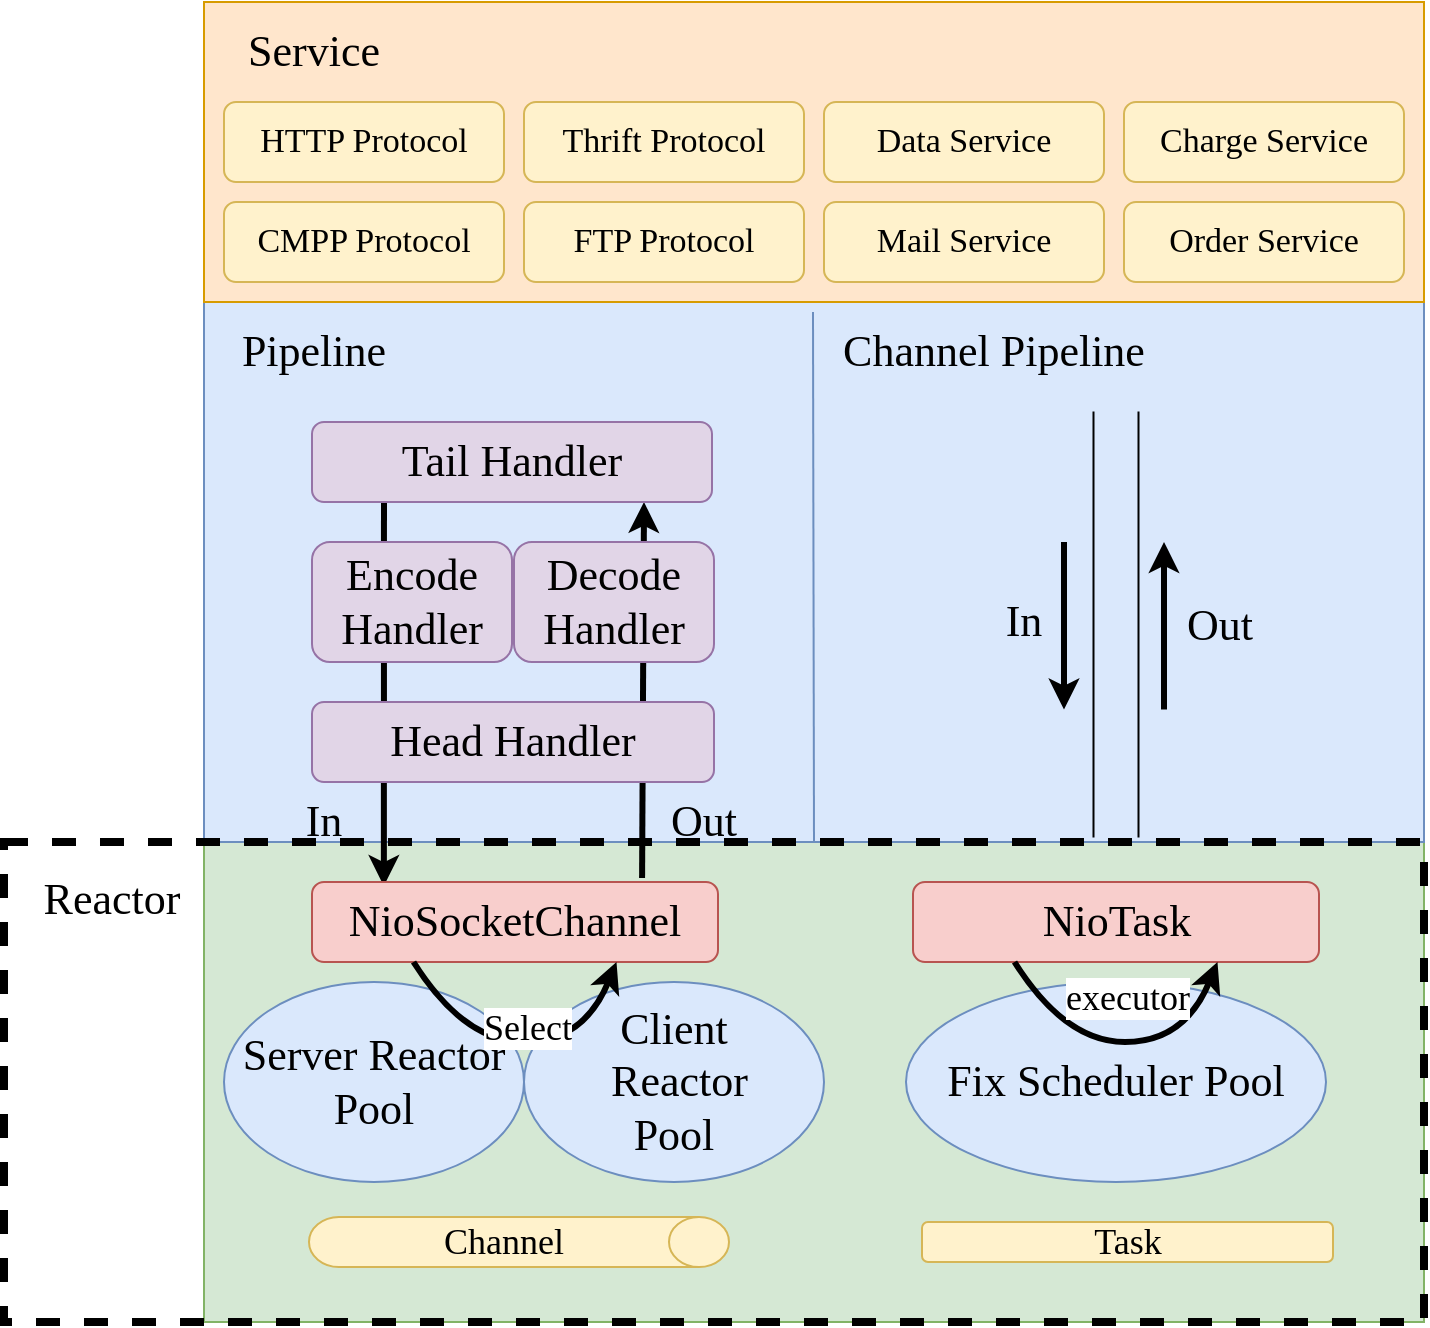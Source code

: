 <mxfile version="13.9.5" type="device"><diagram id="zxQRtrbyuLJYFAok5IOd" name="第 1 页"><mxGraphModel dx="1086" dy="817" grid="1" gridSize="10" guides="1" tooltips="1" connect="1" arrows="1" fold="1" page="1" pageScale="1" pageWidth="827" pageHeight="1169" math="0" shadow="0"><root><mxCell id="0"/><mxCell id="1" parent="0"/><mxCell id="WFUtu3ADxRlzrnhC9n4q-33" value="" style="rounded=0;whiteSpace=wrap;html=1;fontFamily=Comic Sans MS;fontSize=22;fillColor=#d5e8d4;strokeColor=#82b366;" vertex="1" parent="1"><mxGeometry x="150" y="580" width="610" height="240" as="geometry"/></mxCell><mxCell id="WFUtu3ADxRlzrnhC9n4q-2" value="" style="rounded=0;whiteSpace=wrap;html=1;fillColor=#dae8fc;strokeColor=#6c8ebf;" vertex="1" parent="1"><mxGeometry x="150" y="310" width="610" height="270" as="geometry"/></mxCell><mxCell id="WFUtu3ADxRlzrnhC9n4q-18" value="" style="endArrow=classic;html=1;fontFamily=Comic Sans MS;fontSize=22;strokeWidth=3;exitX=0.813;exitY=-0.05;exitDx=0;exitDy=0;exitPerimeter=0;" edge="1" parent="1" source="WFUtu3ADxRlzrnhC9n4q-32"><mxGeometry width="50" height="50" relative="1" as="geometry"><mxPoint x="370" y="580" as="sourcePoint"/><mxPoint x="370" y="410" as="targetPoint"/></mxGeometry></mxCell><mxCell id="WFUtu3ADxRlzrnhC9n4q-17" value="" style="endArrow=classic;html=1;fontFamily=Comic Sans MS;fontSize=22;strokeWidth=3;entryX=0.177;entryY=0.05;entryDx=0;entryDy=0;entryPerimeter=0;" edge="1" parent="1" target="WFUtu3ADxRlzrnhC9n4q-32"><mxGeometry width="50" height="50" relative="1" as="geometry"><mxPoint x="240" y="370" as="sourcePoint"/><mxPoint x="240" y="580" as="targetPoint"/></mxGeometry></mxCell><mxCell id="WFUtu3ADxRlzrnhC9n4q-1" value="" style="rounded=0;whiteSpace=wrap;html=1;fillColor=#ffe6cc;strokeColor=#d79b00;" vertex="1" parent="1"><mxGeometry x="150" y="160" width="610" height="150" as="geometry"/></mxCell><mxCell id="WFUtu3ADxRlzrnhC9n4q-3" value="HTTP Protocol" style="rounded=1;whiteSpace=wrap;html=1;fontSize=17;fontFamily=Comic Sans MS;fillColor=#fff2cc;strokeColor=#d6b656;" vertex="1" parent="1"><mxGeometry x="160" y="210" width="140" height="40" as="geometry"/></mxCell><mxCell id="WFUtu3ADxRlzrnhC9n4q-4" value="Thrift Protocol" style="rounded=1;whiteSpace=wrap;html=1;fontSize=17;fontFamily=Comic Sans MS;fillColor=#fff2cc;strokeColor=#d6b656;" vertex="1" parent="1"><mxGeometry x="310" y="210" width="140" height="40" as="geometry"/></mxCell><mxCell id="WFUtu3ADxRlzrnhC9n4q-5" value="Data Service" style="rounded=1;whiteSpace=wrap;html=1;fontSize=17;fontFamily=Comic Sans MS;fillColor=#fff2cc;strokeColor=#d6b656;" vertex="1" parent="1"><mxGeometry x="460" y="210" width="140" height="40" as="geometry"/></mxCell><mxCell id="WFUtu3ADxRlzrnhC9n4q-6" value="Charge Service" style="rounded=1;whiteSpace=wrap;html=1;fontSize=17;fontFamily=Comic Sans MS;fillColor=#fff2cc;strokeColor=#d6b656;" vertex="1" parent="1"><mxGeometry x="610" y="210" width="140" height="40" as="geometry"/></mxCell><mxCell id="WFUtu3ADxRlzrnhC9n4q-7" value="CMPP Protocol" style="rounded=1;whiteSpace=wrap;html=1;fontSize=17;fontFamily=Comic Sans MS;fillColor=#fff2cc;strokeColor=#d6b656;" vertex="1" parent="1"><mxGeometry x="160" y="260" width="140" height="40" as="geometry"/></mxCell><mxCell id="WFUtu3ADxRlzrnhC9n4q-8" value="FTP Protocol" style="rounded=1;whiteSpace=wrap;html=1;fontSize=17;fontFamily=Comic Sans MS;fillColor=#fff2cc;strokeColor=#d6b656;" vertex="1" parent="1"><mxGeometry x="310" y="260" width="140" height="40" as="geometry"/></mxCell><mxCell id="WFUtu3ADxRlzrnhC9n4q-9" value="Mail Service" style="rounded=1;whiteSpace=wrap;html=1;fontSize=17;fontFamily=Comic Sans MS;fillColor=#fff2cc;strokeColor=#d6b656;" vertex="1" parent="1"><mxGeometry x="460" y="260" width="140" height="40" as="geometry"/></mxCell><mxCell id="WFUtu3ADxRlzrnhC9n4q-10" value="Order Service" style="rounded=1;whiteSpace=wrap;html=1;fontSize=17;fontFamily=Comic Sans MS;fillColor=#fff2cc;strokeColor=#d6b656;" vertex="1" parent="1"><mxGeometry x="610" y="260" width="140" height="40" as="geometry"/></mxCell><mxCell id="WFUtu3ADxRlzrnhC9n4q-11" value="Service" style="text;html=1;strokeColor=none;fillColor=none;align=center;verticalAlign=middle;whiteSpace=wrap;rounded=0;fontFamily=Comic Sans MS;fontSize=22;" vertex="1" parent="1"><mxGeometry x="160" y="170" width="90" height="30" as="geometry"/></mxCell><mxCell id="WFUtu3ADxRlzrnhC9n4q-12" value="Pipeline" style="text;html=1;strokeColor=none;fillColor=none;align=center;verticalAlign=middle;whiteSpace=wrap;rounded=0;fontFamily=Comic Sans MS;fontSize=22;" vertex="1" parent="1"><mxGeometry x="160" y="320" width="90" height="30" as="geometry"/></mxCell><mxCell id="WFUtu3ADxRlzrnhC9n4q-13" value="Tail Handler" style="rounded=1;whiteSpace=wrap;html=1;fontFamily=Comic Sans MS;fontSize=22;fillColor=#e1d5e7;strokeColor=#9673a6;" vertex="1" parent="1"><mxGeometry x="204" y="370" width="200" height="40" as="geometry"/></mxCell><mxCell id="WFUtu3ADxRlzrnhC9n4q-14" value="Head Handler" style="rounded=1;whiteSpace=wrap;html=1;fontFamily=Comic Sans MS;fontSize=22;fillColor=#e1d5e7;strokeColor=#9673a6;" vertex="1" parent="1"><mxGeometry x="204" y="510" width="201" height="40" as="geometry"/></mxCell><mxCell id="WFUtu3ADxRlzrnhC9n4q-15" value="Encode &lt;br&gt;Handler" style="rounded=1;whiteSpace=wrap;html=1;fontFamily=Comic Sans MS;fontSize=22;fillColor=#e1d5e7;strokeColor=#9673a6;" vertex="1" parent="1"><mxGeometry x="204" y="430" width="100" height="60" as="geometry"/></mxCell><mxCell id="WFUtu3ADxRlzrnhC9n4q-16" value="Decode &lt;br&gt;Handler" style="rounded=1;whiteSpace=wrap;html=1;fontFamily=Comic Sans MS;fontSize=22;fillColor=#e1d5e7;strokeColor=#9673a6;" vertex="1" parent="1"><mxGeometry x="305" y="430" width="100" height="60" as="geometry"/></mxCell><mxCell id="WFUtu3ADxRlzrnhC9n4q-22" value="" style="shape=partialRectangle;whiteSpace=wrap;html=1;left=0;right=0;fillColor=none;fontFamily=Comic Sans MS;fontSize=22;rotation=90;" vertex="1" parent="1"><mxGeometry x="500" y="460" width="212" height="22.5" as="geometry"/></mxCell><mxCell id="WFUtu3ADxRlzrnhC9n4q-23" value="In" style="text;html=1;strokeColor=none;fillColor=none;align=center;verticalAlign=middle;whiteSpace=wrap;rounded=0;fontFamily=Comic Sans MS;fontSize=22;" vertex="1" parent="1"><mxGeometry x="190" y="560" width="40" height="20" as="geometry"/></mxCell><mxCell id="WFUtu3ADxRlzrnhC9n4q-24" value="Out" style="text;html=1;strokeColor=none;fillColor=none;align=center;verticalAlign=middle;whiteSpace=wrap;rounded=0;fontFamily=Comic Sans MS;fontSize=22;" vertex="1" parent="1"><mxGeometry x="380" y="560" width="40" height="20" as="geometry"/></mxCell><mxCell id="WFUtu3ADxRlzrnhC9n4q-25" value="Channel Pipeline" style="text;html=1;strokeColor=none;fillColor=none;align=center;verticalAlign=middle;whiteSpace=wrap;rounded=0;fontFamily=Comic Sans MS;fontSize=22;" vertex="1" parent="1"><mxGeometry x="450" y="320" width="190" height="30" as="geometry"/></mxCell><mxCell id="WFUtu3ADxRlzrnhC9n4q-26" value="" style="endArrow=none;html=1;strokeWidth=1;fontFamily=Comic Sans MS;fontSize=22;exitX=0.5;exitY=1;exitDx=0;exitDy=0;fillColor=#dae8fc;strokeColor=#6c8ebf;" edge="1" parent="1" source="WFUtu3ADxRlzrnhC9n4q-2"><mxGeometry width="50" height="50" relative="1" as="geometry"><mxPoint x="454.5" y="465" as="sourcePoint"/><mxPoint x="454.5" y="315" as="targetPoint"/></mxGeometry></mxCell><mxCell id="WFUtu3ADxRlzrnhC9n4q-27" value="" style="endArrow=classic;html=1;fontFamily=Comic Sans MS;fontSize=22;strokeWidth=3;" edge="1" parent="1"><mxGeometry width="50" height="50" relative="1" as="geometry"><mxPoint x="580" y="430" as="sourcePoint"/><mxPoint x="580" y="513.75" as="targetPoint"/></mxGeometry></mxCell><mxCell id="WFUtu3ADxRlzrnhC9n4q-29" value="" style="endArrow=classic;html=1;fontFamily=Comic Sans MS;fontSize=22;strokeWidth=3;" edge="1" parent="1"><mxGeometry width="50" height="50" relative="1" as="geometry"><mxPoint x="630" y="513.75" as="sourcePoint"/><mxPoint x="630" y="430" as="targetPoint"/></mxGeometry></mxCell><mxCell id="WFUtu3ADxRlzrnhC9n4q-30" value="In" style="text;html=1;strokeColor=none;fillColor=none;align=center;verticalAlign=middle;whiteSpace=wrap;rounded=0;fontFamily=Comic Sans MS;fontSize=22;" vertex="1" parent="1"><mxGeometry x="540" y="460" width="40" height="20" as="geometry"/></mxCell><mxCell id="WFUtu3ADxRlzrnhC9n4q-31" value="Out" style="text;html=1;strokeColor=none;fillColor=none;align=center;verticalAlign=middle;whiteSpace=wrap;rounded=0;fontFamily=Comic Sans MS;fontSize=22;" vertex="1" parent="1"><mxGeometry x="638" y="461.5" width="40" height="20" as="geometry"/></mxCell><mxCell id="WFUtu3ADxRlzrnhC9n4q-32" value="&lt;font style=&quot;font-size: 22px&quot;&gt;NioSocketChannel&lt;/font&gt;" style="rounded=1;whiteSpace=wrap;html=1;fontFamily=Comic Sans MS;fontSize=22;fillColor=#f8cecc;strokeColor=#b85450;" vertex="1" parent="1"><mxGeometry x="204" y="600" width="203" height="40" as="geometry"/></mxCell><mxCell id="WFUtu3ADxRlzrnhC9n4q-36" value="Server Reactor&lt;br&gt;Pool" style="ellipse;whiteSpace=wrap;html=1;fontFamily=Comic Sans MS;fontSize=22;fillColor=#dae8fc;strokeColor=#6c8ebf;" vertex="1" parent="1"><mxGeometry x="160" y="650" width="150" height="100" as="geometry"/></mxCell><mxCell id="WFUtu3ADxRlzrnhC9n4q-37" value="Client&lt;br&gt;&amp;nbsp;Reactor&lt;br&gt;Pool" style="ellipse;whiteSpace=wrap;html=1;fontFamily=Comic Sans MS;fontSize=22;fillColor=#dae8fc;strokeColor=#6c8ebf;" vertex="1" parent="1"><mxGeometry x="310" y="650" width="150" height="100" as="geometry"/></mxCell><mxCell id="WFUtu3ADxRlzrnhC9n4q-35" value="" style="curved=1;endArrow=classic;html=1;strokeWidth=3;fontFamily=Comic Sans MS;fontSize=22;exitX=0.25;exitY=1;exitDx=0;exitDy=0;entryX=0.75;entryY=1;entryDx=0;entryDy=0;" edge="1" parent="1" source="WFUtu3ADxRlzrnhC9n4q-32" target="WFUtu3ADxRlzrnhC9n4q-32"><mxGeometry width="50" height="50" relative="1" as="geometry"><mxPoint x="140" y="850" as="sourcePoint"/><mxPoint x="320" y="880" as="targetPoint"/><Array as="points"><mxPoint x="280" y="680"/><mxPoint x="340" y="680"/></Array></mxGeometry></mxCell><mxCell id="WFUtu3ADxRlzrnhC9n4q-38" value="Select" style="text;html=1;strokeColor=none;fillColor=none;align=center;verticalAlign=middle;whiteSpace=wrap;rounded=0;fontFamily=Comic Sans MS;fontSize=18;labelBackgroundColor=#ffffff;" vertex="1" parent="1"><mxGeometry x="300" y="665" width="23.5" height="15" as="geometry"/></mxCell><mxCell id="WFUtu3ADxRlzrnhC9n4q-39" value="&lt;font style=&quot;font-size: 22px&quot;&gt;NioTask&lt;/font&gt;" style="rounded=1;whiteSpace=wrap;html=1;fontFamily=Comic Sans MS;fontSize=22;fillColor=#f8cecc;strokeColor=#b85450;" vertex="1" parent="1"><mxGeometry x="504.5" y="600" width="203" height="40" as="geometry"/></mxCell><mxCell id="WFUtu3ADxRlzrnhC9n4q-45" value="Fix Scheduler Pool" style="ellipse;whiteSpace=wrap;html=1;fontFamily=Comic Sans MS;fontSize=22;fillColor=#dae8fc;strokeColor=#6c8ebf;" vertex="1" parent="1"><mxGeometry x="501" y="650" width="210" height="100" as="geometry"/></mxCell><mxCell id="WFUtu3ADxRlzrnhC9n4q-40" value="" style="curved=1;endArrow=classic;html=1;strokeWidth=3;fontFamily=Comic Sans MS;fontSize=22;exitX=0.25;exitY=1;exitDx=0;exitDy=0;entryX=0.75;entryY=1;entryDx=0;entryDy=0;" edge="1" parent="1"><mxGeometry width="50" height="50" relative="1" as="geometry"><mxPoint x="555.25" y="640" as="sourcePoint"/><mxPoint x="656.75" y="640" as="targetPoint"/><Array as="points"><mxPoint x="580.5" y="680"/><mxPoint x="640.5" y="680"/></Array></mxGeometry></mxCell><mxCell id="WFUtu3ADxRlzrnhC9n4q-41" value="executor" style="text;html=1;strokeColor=none;fillColor=none;align=center;verticalAlign=middle;whiteSpace=wrap;rounded=0;fontFamily=Comic Sans MS;fontSize=18;labelBackgroundColor=#ffffff;" vertex="1" parent="1"><mxGeometry x="600" y="650" width="23.5" height="15" as="geometry"/></mxCell><mxCell id="WFUtu3ADxRlzrnhC9n4q-46" value="" style="shape=cylinder3;whiteSpace=wrap;html=1;boundedLbl=1;backgroundOutline=1;size=15;labelBackgroundColor=#ffffff;fontFamily=Comic Sans MS;fontSize=18;rotation=90;fillColor=#fff2cc;strokeColor=#d6b656;" vertex="1" parent="1"><mxGeometry x="295" y="675" width="25" height="210" as="geometry"/></mxCell><mxCell id="WFUtu3ADxRlzrnhC9n4q-47" value="Channel" style="text;html=1;strokeColor=none;fillColor=none;align=center;verticalAlign=middle;whiteSpace=wrap;rounded=0;labelBackgroundColor=none;fontFamily=Comic Sans MS;fontSize=18;" vertex="1" parent="1"><mxGeometry x="280" y="770" width="40" height="20" as="geometry"/></mxCell><mxCell id="WFUtu3ADxRlzrnhC9n4q-48" value="Task" style="rounded=1;whiteSpace=wrap;html=1;labelBackgroundColor=none;fontFamily=Comic Sans MS;fontSize=18;fillColor=#fff2cc;strokeColor=#d6b656;" vertex="1" parent="1"><mxGeometry x="509" y="770" width="205.5" height="20" as="geometry"/></mxCell><mxCell id="WFUtu3ADxRlzrnhC9n4q-49" value="" style="rounded=0;whiteSpace=wrap;html=1;labelBackgroundColor=none;fontFamily=Comic Sans MS;fontSize=18;dashed=1;fillColor=none;strokeWidth=4;" vertex="1" parent="1"><mxGeometry x="50" y="580" width="710" height="240" as="geometry"/></mxCell><mxCell id="WFUtu3ADxRlzrnhC9n4q-51" value="Reactor" style="text;html=1;strokeColor=none;fillColor=none;align=center;verticalAlign=middle;whiteSpace=wrap;rounded=0;dashed=1;labelBackgroundColor=none;fontFamily=Comic Sans MS;fontSize=22;" vertex="1" parent="1"><mxGeometry x="84" y="599" width="40" height="20" as="geometry"/></mxCell></root></mxGraphModel></diagram></mxfile>
